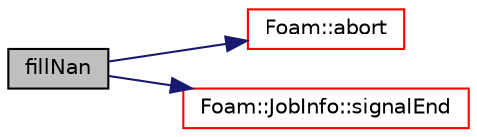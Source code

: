 digraph "fillNan"
{
  bgcolor="transparent";
  edge [fontname="Helvetica",fontsize="10",labelfontname="Helvetica",labelfontsize="10"];
  node [fontname="Helvetica",fontsize="10",shape=record];
  rankdir="LR";
  Node102 [label="fillNan",height=0.2,width=0.4,color="black", fillcolor="grey75", style="filled", fontcolor="black"];
  Node102 -> Node103 [color="midnightblue",fontsize="10",style="solid",fontname="Helvetica"];
  Node103 [label="Foam::abort",height=0.2,width=0.4,color="red",URL="$a21851.html#a447107a607d03e417307c203fa5fb44b"];
  Node102 -> Node148 [color="midnightblue",fontsize="10",style="solid",fontname="Helvetica"];
  Node148 [label="Foam::JobInfo::signalEnd",height=0.2,width=0.4,color="red",URL="$a27801.html#ae56e32810fc47c46894d9736b936155d"];
}

